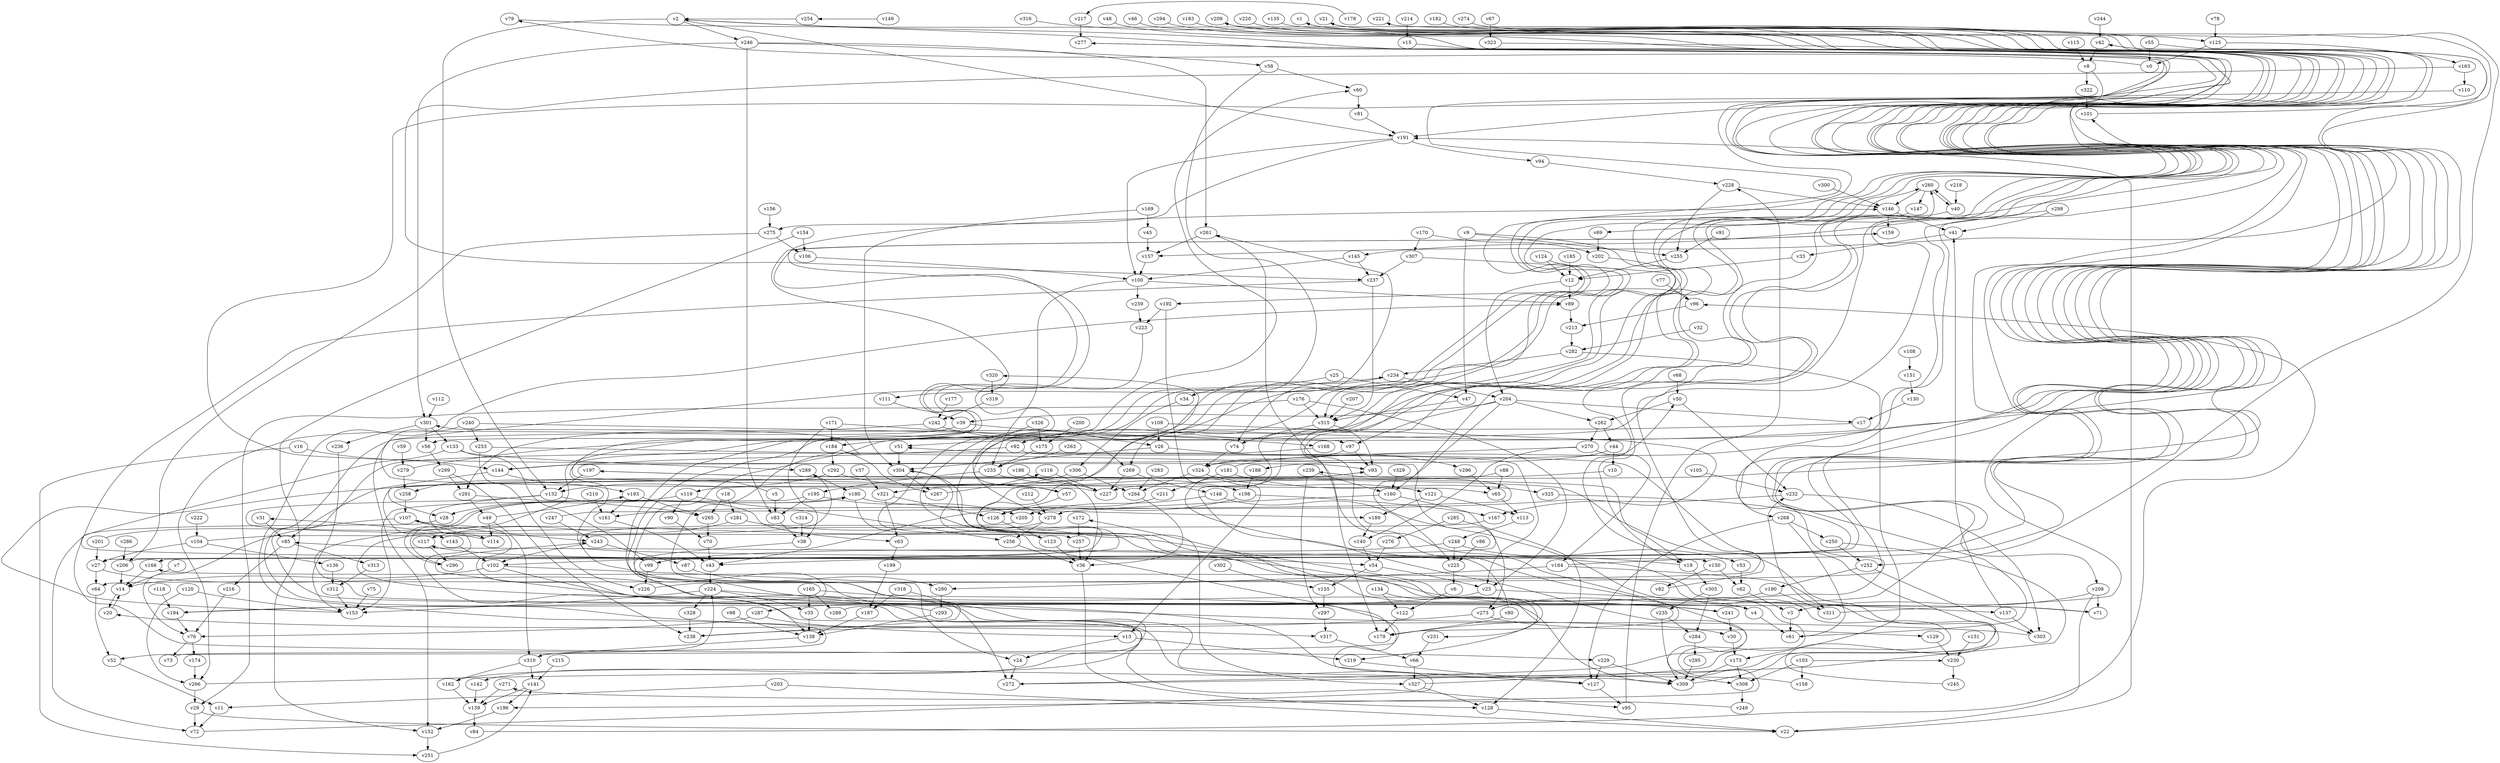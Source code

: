 // Benchmark game 481 - 330 vertices
// time_bound: 124
// targets: v293
digraph G {
    v0 [name="v0", player=0];
    v1 [name="v1", player=1];
    v2 [name="v2", player=0];
    v3 [name="v3", player=0];
    v4 [name="v4", player=1];
    v5 [name="v5", player=0];
    v6 [name="v6", player=0];
    v7 [name="v7", player=0];
    v8 [name="v8", player=0];
    v9 [name="v9", player=0];
    v10 [name="v10", player=1];
    v11 [name="v11", player=0];
    v12 [name="v12", player=0];
    v13 [name="v13", player=0];
    v14 [name="v14", player=0];
    v15 [name="v15", player=1];
    v16 [name="v16", player=1];
    v17 [name="v17", player=0];
    v18 [name="v18", player=0];
    v19 [name="v19", player=1];
    v20 [name="v20", player=1];
    v21 [name="v21", player=0];
    v22 [name="v22", player=0];
    v23 [name="v23", player=0];
    v24 [name="v24", player=0];
    v25 [name="v25", player=0];
    v26 [name="v26", player=1];
    v27 [name="v27", player=0];
    v28 [name="v28", player=0];
    v29 [name="v29", player=0];
    v30 [name="v30", player=1];
    v31 [name="v31", player=0];
    v32 [name="v32", player=0];
    v33 [name="v33", player=1];
    v34 [name="v34", player=0];
    v35 [name="v35", player=1];
    v36 [name="v36", player=1];
    v37 [name="v37", player=1];
    v38 [name="v38", player=1];
    v39 [name="v39", player=1];
    v40 [name="v40", player=1];
    v41 [name="v41", player=1];
    v42 [name="v42", player=0];
    v43 [name="v43", player=0];
    v44 [name="v44", player=0];
    v45 [name="v45", player=0];
    v46 [name="v46", player=0];
    v47 [name="v47", player=1];
    v48 [name="v48", player=1];
    v49 [name="v49", player=1];
    v50 [name="v50", player=1];
    v51 [name="v51", player=1];
    v52 [name="v52", player=0];
    v53 [name="v53", player=0];
    v54 [name="v54", player=1];
    v55 [name="v55", player=1];
    v56 [name="v56", player=0];
    v57 [name="v57", player=0];
    v58 [name="v58", player=0];
    v59 [name="v59", player=0];
    v60 [name="v60", player=1];
    v61 [name="v61", player=0];
    v62 [name="v62", player=0];
    v63 [name="v63", player=1];
    v64 [name="v64", player=1];
    v65 [name="v65", player=1];
    v66 [name="v66", player=1];
    v67 [name="v67", player=0];
    v68 [name="v68", player=0];
    v69 [name="v69", player=1];
    v70 [name="v70", player=1];
    v71 [name="v71", player=0];
    v72 [name="v72", player=0];
    v73 [name="v73", player=1];
    v74 [name="v74", player=1];
    v75 [name="v75", player=0];
    v76 [name="v76", player=1];
    v77 [name="v77", player=1];
    v78 [name="v78", player=1];
    v79 [name="v79", player=0];
    v80 [name="v80", player=1];
    v81 [name="v81", player=1];
    v82 [name="v82", player=1];
    v83 [name="v83", player=0];
    v84 [name="v84", player=0];
    v85 [name="v85", player=0];
    v86 [name="v86", player=0];
    v87 [name="v87", player=1];
    v88 [name="v88", player=0];
    v89 [name="v89", player=1];
    v90 [name="v90", player=0];
    v91 [name="v91", player=0];
    v92 [name="v92", player=1];
    v93 [name="v93", player=0];
    v94 [name="v94", player=0];
    v95 [name="v95", player=1];
    v96 [name="v96", player=0];
    v97 [name="v97", player=1];
    v98 [name="v98", player=0];
    v99 [name="v99", player=1];
    v100 [name="v100", player=1];
    v101 [name="v101", player=1];
    v102 [name="v102", player=1];
    v103 [name="v103", player=0];
    v104 [name="v104", player=0];
    v105 [name="v105", player=1];
    v106 [name="v106", player=1];
    v107 [name="v107", player=1];
    v108 [name="v108", player=1];
    v109 [name="v109", player=1];
    v110 [name="v110", player=1];
    v111 [name="v111", player=0];
    v112 [name="v112", player=0];
    v113 [name="v113", player=0];
    v114 [name="v114", player=0];
    v115 [name="v115", player=0];
    v116 [name="v116", player=0];
    v117 [name="v117", player=1];
    v118 [name="v118", player=1];
    v119 [name="v119", player=1];
    v120 [name="v120", player=0];
    v121 [name="v121", player=0];
    v122 [name="v122", player=0];
    v123 [name="v123", player=0];
    v124 [name="v124", player=0];
    v125 [name="v125", player=1];
    v126 [name="v126", player=0];
    v127 [name="v127", player=1];
    v128 [name="v128", player=1];
    v129 [name="v129", player=1];
    v130 [name="v130", player=1];
    v131 [name="v131", player=0];
    v132 [name="v132", player=0];
    v133 [name="v133", player=0];
    v134 [name="v134", player=0];
    v135 [name="v135", player=0];
    v136 [name="v136", player=1];
    v137 [name="v137", player=0];
    v138 [name="v138", player=0];
    v139 [name="v139", player=0];
    v140 [name="v140", player=1];
    v141 [name="v141", player=1];
    v142 [name="v142", player=1];
    v143 [name="v143", player=1];
    v144 [name="v144", player=1];
    v145 [name="v145", player=0];
    v146 [name="v146", player=0];
    v147 [name="v147", player=1];
    v148 [name="v148", player=1];
    v149 [name="v149", player=1];
    v150 [name="v150", player=1];
    v151 [name="v151", player=1];
    v152 [name="v152", player=1];
    v153 [name="v153", player=1];
    v154 [name="v154", player=1];
    v155 [name="v155", player=0];
    v156 [name="v156", player=1];
    v157 [name="v157", player=1];
    v158 [name="v158", player=1];
    v159 [name="v159", player=1];
    v160 [name="v160", player=1];
    v161 [name="v161", player=0];
    v162 [name="v162", player=0];
    v163 [name="v163", player=0];
    v164 [name="v164", player=1];
    v165 [name="v165", player=1];
    v166 [name="v166", player=1];
    v167 [name="v167", player=1];
    v168 [name="v168", player=0];
    v169 [name="v169", player=1];
    v170 [name="v170", player=0];
    v171 [name="v171", player=1];
    v172 [name="v172", player=1];
    v173 [name="v173", player=1];
    v174 [name="v174", player=1];
    v175 [name="v175", player=1];
    v176 [name="v176", player=1];
    v177 [name="v177", player=1];
    v178 [name="v178", player=1];
    v179 [name="v179", player=0];
    v180 [name="v180", player=0];
    v181 [name="v181", player=1];
    v182 [name="v182", player=1];
    v183 [name="v183", player=1];
    v184 [name="v184", player=0];
    v185 [name="v185", player=1];
    v186 [name="v186", player=1];
    v187 [name="v187", player=1];
    v188 [name="v188", player=0];
    v189 [name="v189", player=1];
    v190 [name="v190", player=0];
    v191 [name="v191", player=0];
    v192 [name="v192", player=0];
    v193 [name="v193", player=1];
    v194 [name="v194", player=0];
    v195 [name="v195", player=0];
    v196 [name="v196", player=1];
    v197 [name="v197", player=0];
    v198 [name="v198", player=1];
    v199 [name="v199", player=0];
    v200 [name="v200", player=0];
    v201 [name="v201", player=1];
    v202 [name="v202", player=0];
    v203 [name="v203", player=1];
    v204 [name="v204", player=0];
    v205 [name="v205", player=1];
    v206 [name="v206", player=0];
    v207 [name="v207", player=1];
    v208 [name="v208", player=1];
    v209 [name="v209", player=1];
    v210 [name="v210", player=1];
    v211 [name="v211", player=1];
    v212 [name="v212", player=1];
    v213 [name="v213", player=1];
    v214 [name="v214", player=0];
    v215 [name="v215", player=1];
    v216 [name="v216", player=0];
    v217 [name="v217", player=0];
    v218 [name="v218", player=1];
    v219 [name="v219", player=0];
    v220 [name="v220", player=1];
    v221 [name="v221", player=1];
    v222 [name="v222", player=1];
    v223 [name="v223", player=0];
    v224 [name="v224", player=1];
    v225 [name="v225", player=0];
    v226 [name="v226", player=0];
    v227 [name="v227", player=0];
    v228 [name="v228", player=0];
    v229 [name="v229", player=1];
    v230 [name="v230", player=1];
    v231 [name="v231", player=1];
    v232 [name="v232", player=0];
    v233 [name="v233", player=0];
    v234 [name="v234", player=1];
    v235 [name="v235", player=1];
    v236 [name="v236", player=1];
    v237 [name="v237", player=0];
    v238 [name="v238", player=0];
    v239 [name="v239", player=0];
    v240 [name="v240", player=0];
    v241 [name="v241", player=1];
    v242 [name="v242", player=1];
    v243 [name="v243", player=1];
    v244 [name="v244", player=1];
    v245 [name="v245", player=0];
    v246 [name="v246", player=0];
    v247 [name="v247", player=1];
    v248 [name="v248", player=1];
    v249 [name="v249", player=0];
    v250 [name="v250", player=1];
    v251 [name="v251", player=0];
    v252 [name="v252", player=0];
    v253 [name="v253", player=0];
    v254 [name="v254", player=0];
    v255 [name="v255", player=0];
    v256 [name="v256", player=0];
    v257 [name="v257", player=0];
    v258 [name="v258", player=0];
    v259 [name="v259", player=1];
    v260 [name="v260", player=1];
    v261 [name="v261", player=1];
    v262 [name="v262", player=1];
    v263 [name="v263", player=1];
    v264 [name="v264", player=1];
    v265 [name="v265", player=1];
    v266 [name="v266", player=0];
    v267 [name="v267", player=0];
    v268 [name="v268", player=0];
    v269 [name="v269", player=1];
    v270 [name="v270", player=1];
    v271 [name="v271", player=1];
    v272 [name="v272", player=0];
    v273 [name="v273", player=1];
    v274 [name="v274", player=0];
    v275 [name="v275", player=1];
    v276 [name="v276", player=1];
    v277 [name="v277", player=1];
    v278 [name="v278", player=0];
    v279 [name="v279", player=1];
    v280 [name="v280", player=1];
    v281 [name="v281", player=0];
    v282 [name="v282", player=0];
    v283 [name="v283", player=1];
    v284 [name="v284", player=1];
    v285 [name="v285", player=1];
    v286 [name="v286", player=0];
    v287 [name="v287", player=0];
    v288 [name="v288", player=0];
    v289 [name="v289", player=1];
    v290 [name="v290", player=1];
    v291 [name="v291", player=0];
    v292 [name="v292", player=1];
    v293 [name="v293", player=0, target=1];
    v294 [name="v294", player=0];
    v295 [name="v295", player=0];
    v296 [name="v296", player=0];
    v297 [name="v297", player=0];
    v298 [name="v298", player=0];
    v299 [name="v299", player=0];
    v300 [name="v300", player=1];
    v301 [name="v301", player=1];
    v302 [name="v302", player=1];
    v303 [name="v303", player=0];
    v304 [name="v304", player=1];
    v305 [name="v305", player=1];
    v306 [name="v306", player=0];
    v307 [name="v307", player=0];
    v308 [name="v308", player=1];
    v309 [name="v309", player=1];
    v310 [name="v310", player=1];
    v311 [name="v311", player=1];
    v312 [name="v312", player=1];
    v313 [name="v313", player=1];
    v314 [name="v314", player=1];
    v315 [name="v315", player=0];
    v316 [name="v316", player=1];
    v317 [name="v317", player=0];
    v318 [name="v318", player=1];
    v319 [name="v319", player=1];
    v320 [name="v320", player=1];
    v321 [name="v321", player=1];
    v322 [name="v322", player=0];
    v323 [name="v323", player=0];
    v324 [name="v324", player=0];
    v325 [name="v325", player=0];
    v326 [name="v326", player=0];
    v327 [name="v327", player=1];
    v328 [name="v328", player=1];
    v329 [name="v329", player=1];

    v0 -> v79 [constraint="t mod 2 == 0"];
    v1 -> v268 [constraint="t >= 1"];
    v2 -> v191 [constraint="t >= 2"];
    v3 -> v61;
    v4 -> v172 [constraint="t mod 2 == 1"];
    v5 -> v258 [constraint="t mod 5 == 4"];
    v6 -> v122;
    v7 -> v14;
    v8 -> v43 [constraint="t < 5"];
    v9 -> v119 [constraint="t < 9"];
    v10 -> v143 [constraint="t >= 3"];
    v11 -> v72;
    v12 -> v204;
    v13 -> v24;
    v14 -> v20;
    v15 -> v315 [constraint="t mod 5 == 2"];
    v16 -> v144;
    v17 -> v317 [constraint="t mod 2 == 0"];
    v18 -> v281;
    v19 -> v260 [constraint="t < 11"];
    v20 -> v14 [constraint="t >= 2"];
    v21 -> v208 [constraint="t mod 4 == 1"];
    v22 -> v191;
    v23 -> v287;
    v24 -> v272;
    v25 -> v47;
    v26 -> v304;
    v27 -> v71 [constraint="t mod 5 == 3"];
    v28 -> v54 [constraint="t < 7"];
    v29 -> v22 [constraint="t >= 1"];
    v30 -> v173;
    v31 -> v85;
    v32 -> v282;
    v33 -> v12;
    v34 -> v306;
    v35 -> v138;
    v36 -> v128;
    v37 -> v321;
    v38 -> v30 [constraint="t mod 2 == 1"];
    v39 -> v168;
    v40 -> v69 [constraint="t < 5"];
    v41 -> v33;
    v42 -> v227 [constraint="t < 15"];
    v43 -> v224;
    v44 -> v188;
    v45 -> v157;
    v46 -> v196 [constraint="t mod 4 == 1"];
    v47 -> v315;
    v48 -> v269 [constraint="t < 5"];
    v49 -> v193 [constraint="t >= 2"];
    v50 -> v262;
    v51 -> v304;
    v52 -> v11;
    v53 -> v62;
    v54 -> v155;
    v55 -> v27 [constraint="t < 11"];
    v56 -> v299;
    v57 -> v277 [constraint="t mod 5 == 0"];
    v58 -> v194 [constraint="t < 15"];
    v59 -> v279;
    v60 -> v81;
    v61 -> v1 [constraint="t < 12"];
    v62 -> v3;
    v63 -> v199;
    v64 -> v52;
    v65 -> v113;
    v66 -> v327;
    v67 -> v323;
    v68 -> v50;
    v69 -> v202;
    v70 -> v43;
    v71 -> v117 [constraint="t < 12"];
    v72 -> v243 [constraint="t < 12"];
    v73 -> v89 [constraint="t >= 5"];
    v74 -> v324;
    v75 -> v153;
    v76 -> v73;
    v77 -> v96;
    v78 -> v125;
    v79 -> v125 [constraint="t >= 5"];
    v80 -> v85 [constraint="t >= 2"];
    v81 -> v191;
    v82 -> v209 [constraint="t mod 5 == 2"];
    v83 -> v38;
    v84 -> v96 [constraint="t < 6"];
    v85 -> v313;
    v86 -> v225;
    v87 -> v280;
    v88 -> v102 [constraint="t mod 2 == 0"];
    v89 -> v213;
    v90 -> v70;
    v91 -> v255;
    v92 -> v144;
    v93 -> v28 [constraint="t < 12"];
    v94 -> v228;
    v95 -> v228;
    v96 -> v192 [constraint="t mod 2 == 1"];
    v97 -> v93;
    v98 -> v138;
    v99 -> v226;
    v100 -> v233;
    v101 -> v42 [constraint="t >= 1"];
    v102 -> v95 [constraint="t < 11"];
    v103 -> v230 [constraint="t >= 2"];
    v104 -> v289 [constraint="t < 8"];
    v105 -> v232;
    v106 -> v100;
    v107 -> v142 [constraint="t >= 2"];
    v108 -> v151;
    v109 -> v161 [constraint="t >= 2"];
    v110 -> v93 [constraint="t mod 5 == 0"];
    v111 -> v39;
    v112 -> v301;
    v113 -> v248;
    v114 -> v31 [constraint="t mod 4 == 1"];
    v115 -> v8;
    v116 -> v227;
    v117 -> v290;
    v118 -> v194;
    v119 -> v256;
    v120 -> v266;
    v121 -> v189;
    v122 -> v179;
    v123 -> v2 [constraint="t < 8"];
    v124 -> v219 [constraint="t mod 3 == 1"];
    v125 -> v0;
    v126 -> v123;
    v127 -> v95;
    v128 -> v22;
    v129 -> v230;
    v130 -> v17;
    v131 -> v230;
    v132 -> v257 [constraint="t < 15"];
    v133 -> v72;
    v134 -> v309 [constraint="t mod 5 == 1"];
    v135 -> v194 [constraint="t >= 3"];
    v136 -> v312;
    v137 -> v41;
    v138 -> v310;
    v139 -> v84;
    v140 -> v54;
    v141 -> v139;
    v142 -> v139;
    v143 -> v102;
    v144 -> v193;
    v145 -> v237;
    v146 -> v41;
    v147 -> v92 [constraint="t >= 5"];
    v148 -> v225;
    v149 -> v254 [constraint="t mod 5 == 4"];
    v150 -> v62;
    v151 -> v130;
    v152 -> v251;
    v153 -> v93 [constraint="t mod 2 == 1"];
    v154 -> v106;
    v155 -> v297;
    v156 -> v275;
    v157 -> v100;
    v158 -> v261 [constraint="t >= 4"];
    v159 -> v65 [constraint="t < 13"];
    v160 -> v278;
    v161 -> v43;
    v162 -> v197 [constraint="t < 15"];
    v163 -> v237 [constraint="t mod 5 == 3"];
    v164 -> v101 [constraint="t mod 2 == 1"];
    v165 -> v127 [constraint="t mod 5 == 2"];
    v166 -> v14;
    v167 -> v138 [constraint="t mod 2 == 1"];
    v168 -> v4 [constraint="t mod 3 == 1"];
    v169 -> v45;
    v170 -> v202;
    v171 -> v38;
    v172 -> v257;
    v173 -> v308;
    v174 -> v266;
    v175 -> v233;
    v176 -> v29;
    v177 -> v242;
    v178 -> v217 [constraint="t >= 2"];
    v179 -> v304 [constraint="t mod 4 == 2"];
    v180 -> v52 [constraint="t mod 4 == 3"];
    v181 -> v21 [constraint="t >= 1"];
    v182 -> v184 [constraint="t >= 5"];
    v183 -> v19 [constraint="t >= 4"];
    v184 -> v292;
    v185 -> v12;
    v186 -> v36;
    v187 -> v138;
    v188 -> v198;
    v189 -> v140;
    v190 -> v311;
    v191 -> v275 [constraint="t < 14"];
    v192 -> v13;
    v193 -> v161;
    v194 -> v76;
    v195 -> v205;
    v196 -> v152;
    v197 -> v19 [constraint="t >= 2"];
    v198 -> v167;
    v199 -> v187;
    v200 -> v175;
    v201 -> v146 [constraint="t < 8"];
    v202 -> v308 [constraint="t < 11"];
    v203 -> v22;
    v204 -> v39;
    v205 -> v309 [constraint="t < 5"];
    v206 -> v2 [constraint="t < 7"];
    v207 -> v315;
    v208 -> v71;
    v209 -> v51 [constraint="t < 11"];
    v210 -> v161;
    v211 -> v126;
    v212 -> v278;
    v213 -> v282;
    v214 -> v15;
    v215 -> v141;
    v216 -> v76;
    v217 -> v277;
    v218 -> v40;
    v219 -> v127;
    v220 -> v145 [constraint="t mod 5 == 3"];
    v221 -> v157 [constraint="t < 11"];
    v222 -> v104;
    v223 -> v150 [constraint="t >= 3"];
    v224 -> v153;
    v225 -> v6;
    v226 -> v50 [constraint="t mod 5 == 2"];
    v227 -> v234 [constraint="t < 15"];
    v228 -> v146;
    v229 -> v127;
    v230 -> v245;
    v231 -> v66;
    v232 -> v167;
    v233 -> v195;
    v234 -> v74;
    v235 -> v309;
    v236 -> v153;
    v237 -> v229 [constraint="t >= 1"];
    v238 -> v301 [constraint="t mod 4 == 3"];
    v239 -> v160;
    v240 -> v97;
    v241 -> v320 [constraint="t < 7"];
    v242 -> v26;
    v243 -> v102;
    v244 -> v42;
    v245 -> v232 [constraint="t >= 2"];
    v246 -> v58;
    v247 -> v239 [constraint="t < 10"];
    v248 -> v99;
    v249 -> v271 [constraint="t < 11"];
    v250 -> v272 [constraint="t < 7"];
    v251 -> v141;
    v252 -> v303;
    v253 -> v166 [constraint="t >= 5"];
    v254 -> v2 [constraint="t >= 4"];
    v255 -> v12;
    v256 -> v36;
    v257 -> v36;
    v258 -> v107;
    v259 -> v223;
    v260 -> v40;
    v261 -> v179;
    v262 -> v44;
    v263 -> v233;
    v264 -> v36;
    v265 -> v70;
    v266 -> v60 [constraint="t mod 2 == 1"];
    v267 -> v116 [constraint="t < 12"];
    v268 -> v127;
    v269 -> v227;
    v270 -> v164;
    v271 -> v139;
    v272 -> v260 [constraint="t >= 1"];
    v273 -> v129;
    v274 -> v252 [constraint="t < 6"];
    v275 -> v106;
    v276 -> v54;
    v277 -> v191 [constraint="t mod 5 == 3"];
    v278 -> v4 [constraint="t mod 5 == 3"];
    v279 -> v159 [constraint="t >= 4"];
    v280 -> v293;
    v281 -> v117;
    v282 -> v234;
    v283 -> v264;
    v284 -> v295;
    v285 -> v128;
    v286 -> v206;
    v287 -> v13;
    v288 -> v1 [constraint="t >= 5"];
    v289 -> v180;
    v290 -> v180;
    v291 -> v63 [constraint="t mod 2 == 1"];
    v292 -> v57;
    v293 -> v107 [constraint="t < 12"];
    v294 -> v144 [constraint="t < 13"];
    v295 -> v309;
    v296 -> v65;
    v297 -> v317;
    v298 -> v56 [constraint="t >= 5"];
    v299 -> v238;
    v300 -> v146;
    v301 -> v133;
    v302 -> v155;
    v303 -> v20 [constraint="t >= 2"];
    v304 -> v231 [constraint="t < 10"];
    v305 -> v235;
    v306 -> v321;
    v307 -> v179 [constraint="t < 8"];
    v308 -> v249;
    v309 -> v51 [constraint="t >= 2"];
    v310 -> v224;
    v311 -> v221 [constraint="t < 12"];
    v312 -> v153;
    v313 -> v312;
    v314 -> v38;
    v315 -> v93;
    v316 -> v111 [constraint="t >= 4"];
    v317 -> v66;
    v318 -> v187;
    v319 -> v242;
    v320 -> v319;
    v321 -> v63;
    v322 -> v101;
    v323 -> v64 [constraint="t >= 2"];
    v324 -> v121;
    v325 -> v27 [constraint="t >= 3"];
    v326 -> v278;
    v327 -> v166 [constraint="t >= 5"];
    v328 -> v238;
    v329 -> v160;
    v119 -> v90;
    v49 -> v114;
    v92 -> v23;
    v4 -> v61;
    v169 -> v304;
    v310 -> v141;
    v49 -> v310;
    v204 -> v97;
    v191 -> v100;
    v103 -> v158;
    v224 -> v35;
    v237 -> v315;
    v282 -> v173;
    v9 -> v47;
    v171 -> v269;
    v170 -> v307;
    v145 -> v100;
    v2 -> v246;
    v124 -> v12;
    v235 -> v284;
    v144 -> v85;
    v310 -> v162;
    v171 -> v184;
    v164 -> v311;
    v305 -> v284;
    v262 -> v270;
    v109 -> v26;
    v107 -> v76;
    v133 -> v99;
    v29 -> v72;
    v132 -> v114;
    v195 -> v83;
    v241 -> v30;
    v165 -> v35;
    v88 -> v65;
    v324 -> v264;
    v206 -> v14;
    v246 -> v301;
    v104 -> v27;
    v80 -> v179;
    v44 -> v10;
    v12 -> v89;
    v261 -> v157;
    v100 -> v89;
    v291 -> v49;
    v27 -> v64;
    v121 -> v113;
    v246 -> v83;
    v248 -> v225;
    v133 -> v289;
    v228 -> v255;
    v181 -> v211;
    v252 -> v190;
    v173 -> v309;
    v299 -> v291;
    v233 -> v198;
    v76 -> v174;
    v307 -> v237;
    v204 -> v262;
    v285 -> v276;
    v224 -> v328;
    v240 -> v253;
    v57 -> v126;
    v102 -> v14;
    v8 -> v322;
    v191 -> v94;
    v242 -> v291;
    v208 -> v22;
    v165 -> v288;
    v119 -> v28;
    v150 -> v82;
    v146 -> v159;
    v229 -> v309;
    v318 -> v272;
    v301 -> v56;
    v123 -> v36;
    v193 -> v265;
    v301 -> v236;
    v204 -> v160;
    v293 -> v138;
    v243 -> v87;
    v120 -> v153;
    v327 -> v128;
    v54 -> v23;
    v107 -> v243;
    v104 -> v136;
    v278 -> v256;
    v315 -> v74;
    v268 -> v250;
    v162 -> v139;
    v239 -> v297;
    v40 -> v260;
    v281 -> v327;
    v250 -> v252;
    v192 -> v223;
    v306 -> v264;
    v23 -> v137;
    v132 -> v265;
    v18 -> v265;
    v148 -> v205;
    v176 -> v315;
    v154 -> v152;
    v39 -> v266;
    v270 -> v140;
    v298 -> v41;
    v96 -> v213;
    v253 -> v226;
    v58 -> v60;
    v26 -> v296;
    v204 -> v17;
    v85 -> v216;
    v2 -> v132;
    v203 -> v11;
    v197 -> v132;
    v102 -> v24;
    v180 -> v189;
    v201 -> v27;
    v304 -> v267;
    v186 -> v227;
    v190 -> v273;
    v25 -> v34;
    v292 -> v132;
    v134 -> v122;
    v13 -> v219;
    v260 -> v146;
    v141 -> v196;
    v208 -> v3;
    v180 -> v290;
    v279 -> v258;
    v198 -> v43;
    v260 -> v147;
    v246 -> v261;
    v268 -> v61;
    v19 -> v305;
    v55 -> v0;
    v137 -> v303;
    v287 -> v76;
    v176 -> v23;
    v247 -> v243;
    v97 -> v324;
    v232 -> v303;
    v248 -> v53;
    v9 -> v255;
    v100 -> v259;
    v184 -> v267;
    v270 -> v324;
    v42 -> v8;
    v160 -> v273;
    v163 -> v110;
    v273 -> v238;
    v224 -> v241;
    v240 -> v152;
    v181 -> v325;
    v50 -> v232;
    v321 -> v126;
    v275 -> v206;
    v269 -> v148;
    v16 -> v251;
    v5 -> v83;
    v103 -> v308;
    v234 -> v204;
    v266 -> v29;
    v164 -> v280;
    v326 -> v175;
    v195 -> v153;
    v125 -> v163;
}
